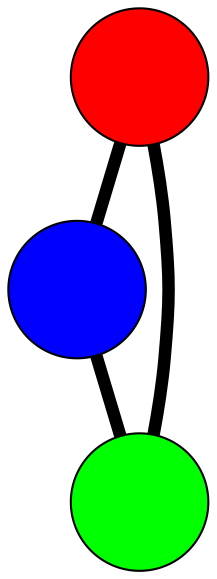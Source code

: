 graph G {
	graph [bb="-75.948,-58.697,76.901,82.852",
		overlap=false,
		sep=0.0,
		splines=true
	];
	node [color=black,
		fixedsize=true,
		fontname="Latin Modern Math",
		fontsize=42,
		height=.92,
		label="\N",
		penwidth=1,
		shape=circle,
		width=.92
	];
	edge [color=black,
		penwidth=6,
		style=bold
	];
	0	 [fillcolor=red,
		height=0.91667,
		label="",
		pos="-42.948,-25.697",
		style=filled,
		width=0.91667];
	1	 [fillcolor=blue,
		height=0.91667,
		label="",
		pos="-0.95213,49.852",
		style=filled,
		width=0.91667];
	0 -- 1	 [pos="-26.832,3.2963 -23.686,8.9555 -20.385,14.893 -17.234,20.562"];
	2	 [fillcolor=green,
		height=0.91667,
		label="",
		pos="43.901,-24.155",
		style=filled,
		width=0.91667];
	0 -- 2	 [pos="-9.6187,-25.105 -2.9217,-24.986 4.1144,-24.861 10.803,-24.743"];
	1 -- 2	 [pos="16.261,21.451 19.621,15.907 23.146,10.09 26.511,4.5374"];
}
